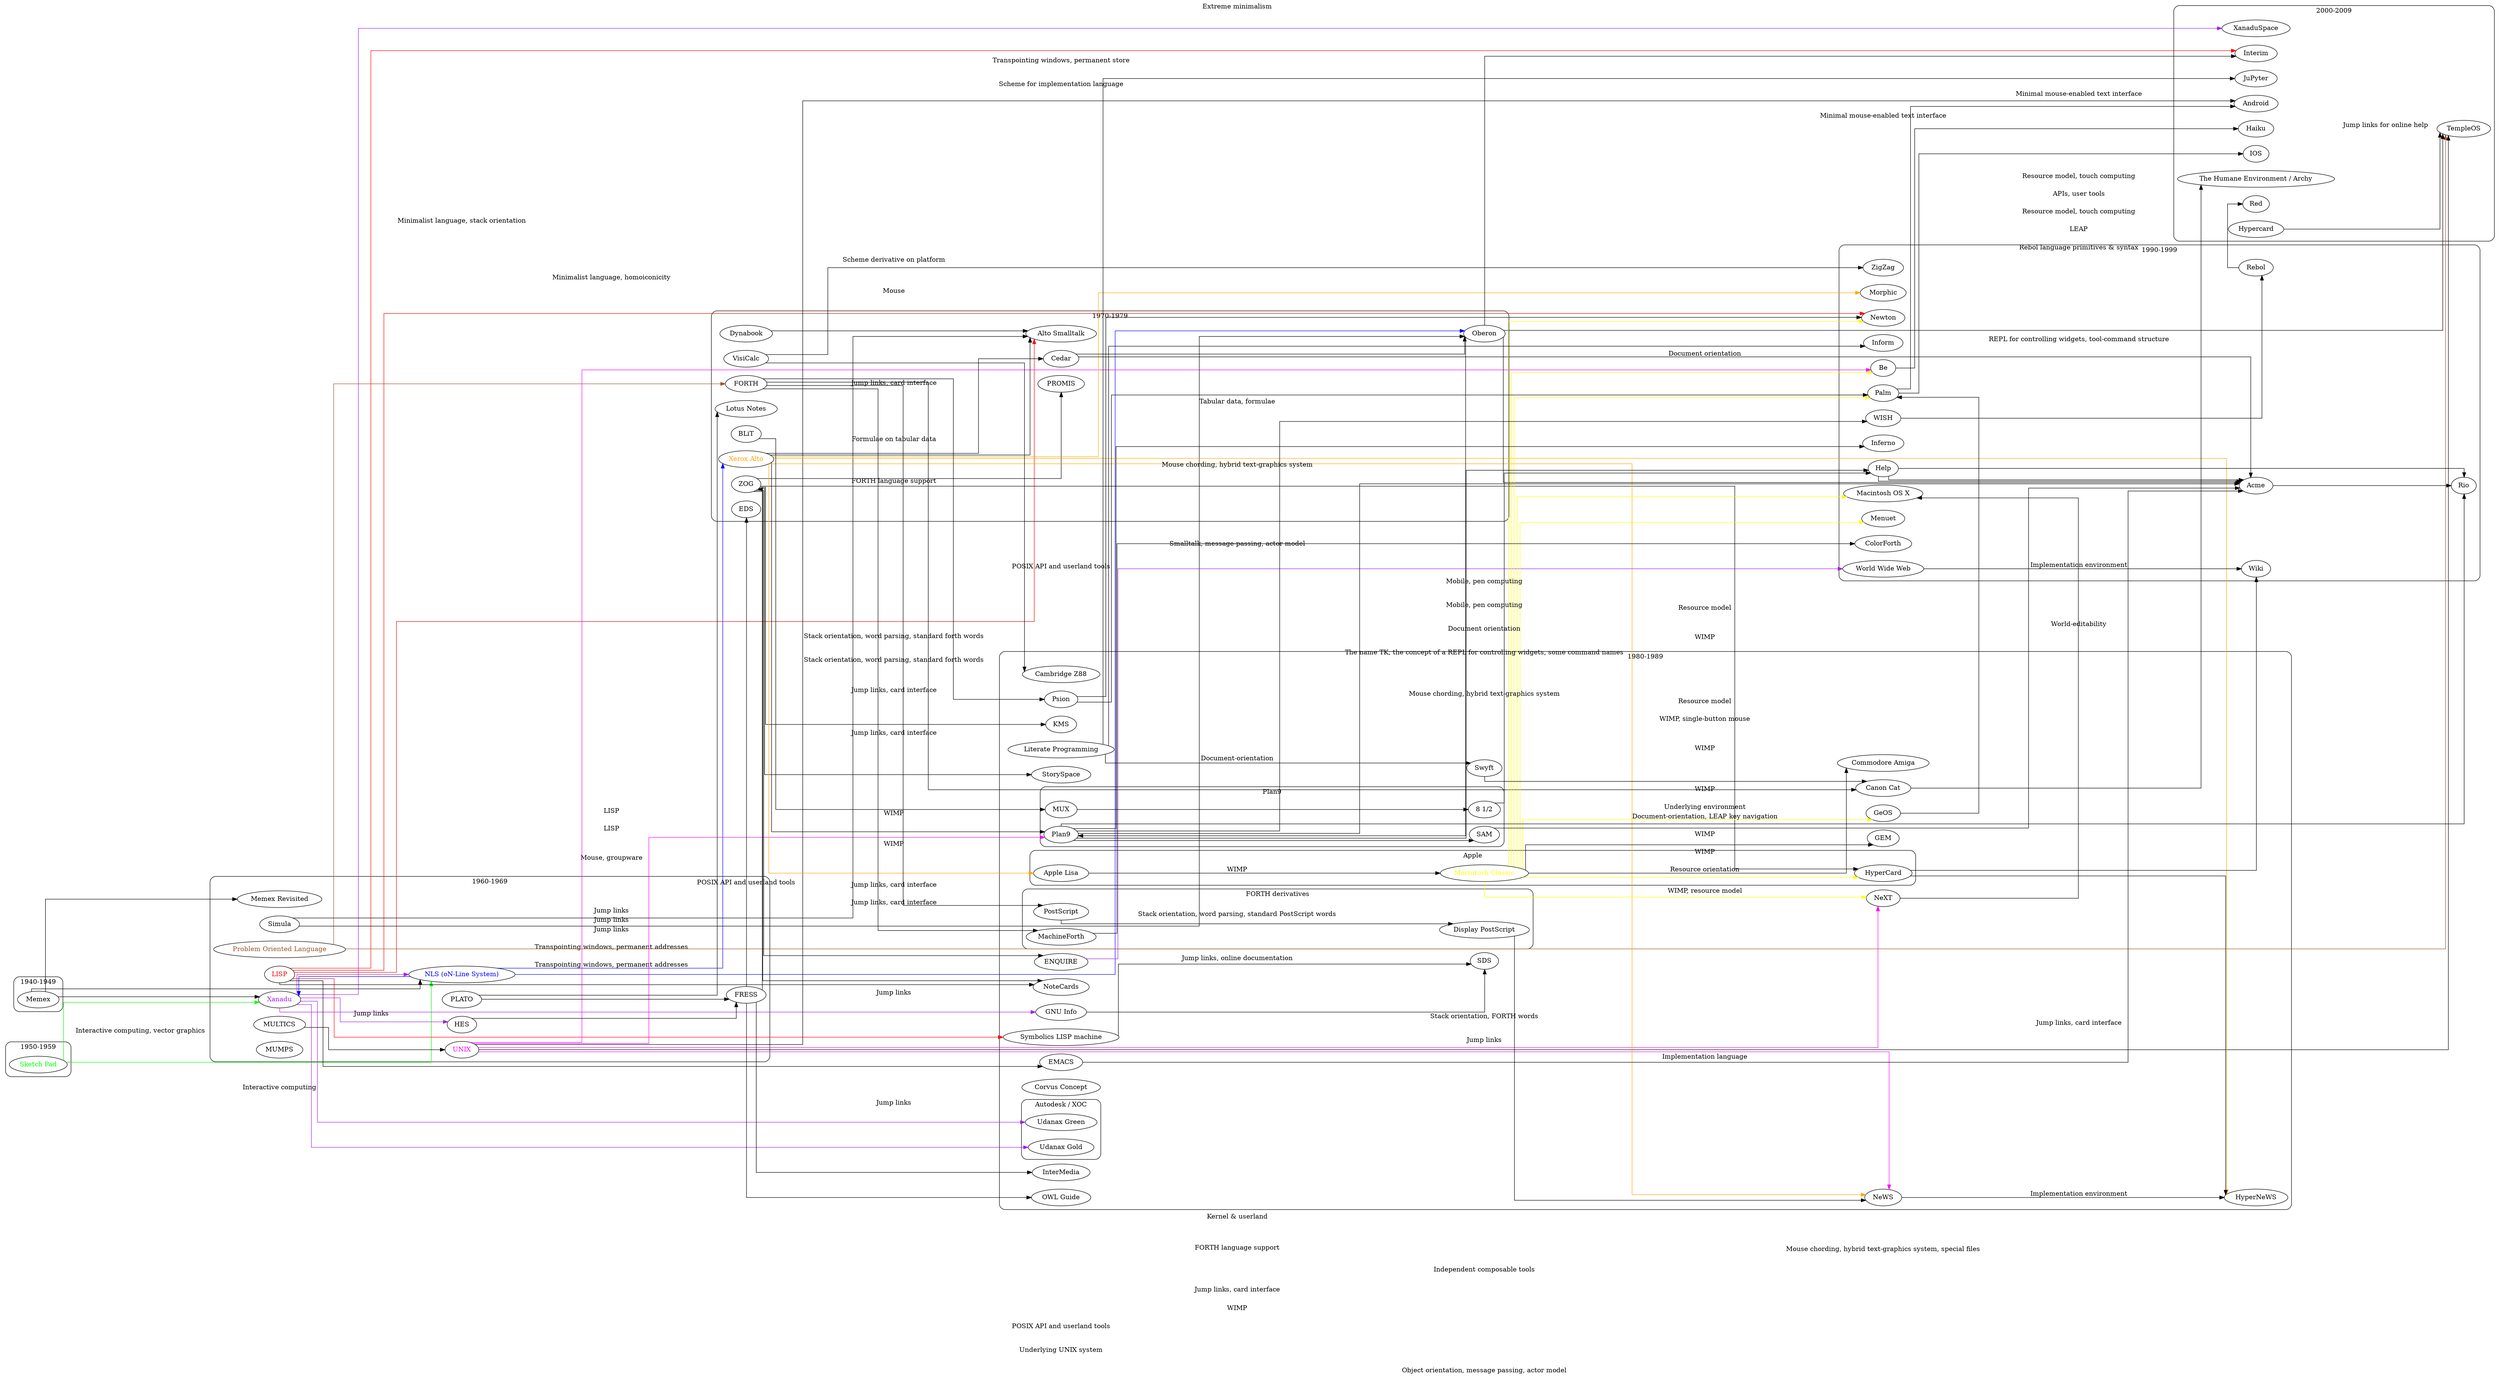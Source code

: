 digraph gui_family_tree {
	rankdir=LR;
	splines=ortho;
	style=rounded;
	subgraph "cluster_1940-1949" {
		label="1940-1949";
		"Memex";
		sortv=4
	}
	subgraph "cluster_1950-1959" {
		label="1950-1959";
		sortv=5
	}
	subgraph "cluster_1950-1959" { "Sketch Pad" [fontcolor=green];}
	subgraph "cluster_1960-1969" {
		label="1960-1969";
		sortv=6
	}
	subgraph "cluster_1960-1969" {
		"Xanadu" [fontcolor=purple];
		"NLS (oN-Line System)" [fontcolor=blue];
		"Problem Oriented Language" [fontcolor=sienna];
		"LISP" [fontcolor=red];
		"UNIX" [fontcolor=magenta];
		"Memex" -> "NLS (oN-Line System)";
		"Memex" -> "Xanadu";
		"Memex" -> "Memex Revisited";
		"Sketch Pad" -> "NLS (oN-Line System)" [color=green; label="Interactive computing"];
		"Sketch Pad" -> "Xanadu" [color=green; label="Interactive computing, vector graphics"];
		"NLS (oN-Line System)" -> "Xanadu" [color=blue];
		"Xanadu" -> "NLS (oN-Line System)" [color=purple];
		"MULTICS" -> "UNIX";
		"Simula";
		"MUMPS";
		"Xanadu" -> "HES" [color=purple; label="Jump links"];
		"HES" -> "FRESS";
		"PLATO" -> "FRESS";
	}
	subgraph "cluster_1970-1979" {
		label="1970-1979";
		sortv=7
	}
	subgraph "cluster_1970-1979" {
		"PLATO" -> "Lotus Notes";
		"FRESS" -> "ZOG" [label="Jump links"];
		"ZOG" -> "PROMIS"[label="Jump links, card interface"];
		subgraph "Xerox Alto" {
			label="Xerox Alto";
			"Xerox Alto" [fontcolor=orange];
			"Xerox Alto" -> "Cedar";
			"Dynabook" -> "Alto Smalltalk";
			"Xerox Alto" -> "Alto Smalltalk";
		}
		"Cedar" -> "Oberon";
		"Simula" -> "Oberon";
		"Simula" -> "Alto Smalltalk";
		"LISP" -> "Alto Smalltalk" [color=red; label="Minimalist language, homoiconicity"];
		"Problem Oriented Language" -> "FORTH" [color=sienna; label="Minimalist language, stack orientation"];
		"NLS (oN-Line System)" -> "Oberon" [color=blue; label="Mouse"];
		"NLS (oN-Line System)" -> "Xerox Alto" [color=blue; label="Mouse, groupware"];
		"VisiCalc";
		"FRESS" -> "EDS" [label="Jump links"];
		"BLiT";
	}
	subgraph "cluster_1980-1989" {
		label="1980-1989";
		sortv=8
	}
	subgraph "cluster_1980-1989" {
		"ZOG" -> "KMS" [label="Jump links, card interface"];
		"ZOG" -> "ENQUIRE" [label="Jump links, card interface"];
		"ZOG" -> "StorySpace" [label="Jump links, card interface"];
		"LISP" -> "Symbolics LISP machine" [color=red; label="LISP"];
		"LISP" -> "EMACS";
		"Symbolics LISP machine" -> "SDS";
		"Xanadu" -> "GNU Info" [color=purple; label="Jump links"];
		"GNU Info" -> "SDS" [label="Jump links, online documentation"];
		"FRESS" -> "OWL Guide" [label="Jump links"];
		"LISP" -> "NoteCards" [label="LISP"];
		"ZOG" -> "NoteCards" [label="Jump links, card interface"];
		"FRESS" -> "InterMedia" [label="Jump links"];
		"Corvus Concept";
		"VisiCalc" -> "Cambridge Z88" [label="Formulae on tabular data"];
		subgraph "cluster_xu" {
			label="Autodesk / XOC";
			"Xanadu" -> "Udanax Green" [color=purple; label="Transpointing windows, permanent addresses"];
			"Xanadu" -> "Udanax Gold" [color=purple; label="Transpointing windows, permanent addresses"];
		}
		subgraph "cluster_apple" {
			label="Apple";
			"Macintosh Classic" [fontcolor=yellow];
			"Xerox Alto" -> "Apple Lisa" [color=orange; label="WIMP"];
			"Apple Lisa" -> "Macintosh Classic" [label="WIMP"];
			"Macintosh Classic" -> "HyperCard" [color=yellow; label="Resource orientation"];
			"ZOG" -> "HyperCard" [label="Jump links, card interface"];
		}
		"UNIX" -> "NeXT" [color=magenta; label="POSIX API and userland tools"];
		"Macintosh Classic" -> "NeXT" [color=yellow; label="WIMP, resource model"];
		"Macintosh Classic" -> "GeOS" [color=yellow; label="WIMP"];
		subgraph "cluster_plan9" {
			label="Plan9";
			"BLiT" -> "MUX";
			"MUX" -> "8 1/2";
			"Plan9" -> "SAM";
			"UNIX" -> "Plan9" [color=magenta; label="POSIX API and userland tools"];
			"Oberon" -> "Plan9" [label="Mouse chording, hybrid text-graphics system"];
			"Xerox Alto" -> "Plan9" [label="WIMP"];
		} 
		"Literate Programming" -> "Swyft" [label="Document-orientation"];
		"Swyft" -> "Canon Cat" [label="Document-orientation, LEAP key navigation"];
		"FORTH" -> "Canon Cat" [label="FORTH language support"];
		"Macintosh Classic" -> "Commodore Amiga" [label="WIMP"];
		"Macintosh Classic" -> "GEM" [label="WIMP"];
		subgraph "cluster_forths" {
			label="FORTH derivatives";
			"FORTH" -> "MachineForth" [label="Stack orientation, word parsing, standard forth words"];
			"FORTH" -> "PostScript" [label="Stack orientation, word parsing, standard forth words"];
			"PostScript" -> "Display PostScript" [label="Stack orientation, word parsing, standard PostScript words"];
		}
		"FORTH" -> "Psion" [label="FORTH language support"];
		"UNIX" -> "NeWS" [color=magenta; label="Underlying UNIX system"];
		"Xerox Alto" -> "NeWS" [color=orange; label="WIMP"];
		"Xerox Alto" -> "HyperNeWS" [color=orange; label="Object orientation, message passing, actor model"];
		"Display PostScript" -> "NeWS" [label="Implementation language"];
		"NeWS" -> "HyperNeWS" [label="Implementation environment"];
		"HyperCard" -> "HyperNeWS" [label="Jump links, card interface"];
	}
	subgraph "cluster_1990-1999" {
		label="1990-1999";
		sortv=9
	}
	subgraph "cluster_1990-1999" {
		subgraph "Plan9_Inferno" {
			label="Plan9 / Inferno";
			"Plan9" -> "Help" [label="Mouse chording, hybrid text-graphics system"];
			"8 1/2" -> "Help" -> "Acme";
			"SAM" -> "Acme";
			"Help" -> "Acme";
			"Cedar" -> "Acme";
			"Plan9" -> "Acme";
			"Oberon" -> "Acme";
			"EMACS" -> "Acme";
			"Help" -> "Rio";
			"Acme" -> "Rio";
			"Plan9" -> "Rio" [label="Mouse chording, hybrid text-graphics system, special files"];
			"Plan9" -> "Inferno";
		}
		subgraph "pda" {
			label="PDA";
			"Psion" -> "Palm" [label="Mobile, pen computing"];
			"Psion" -> "Newton" [label="Mobile, pen computing"];
			"GeOS" -> "Palm";
			"Macintosh Classic" -> "Palm" [color=yellow; label="Resource model"];
			"Macintosh Classic" -> "Newton" [color=yellow; label="Resource model"];
			"LISP" -> "Newton" [color=red; label="Scheme derivative on platform"]
		}
		"VisiCalc" -> "ZigZag" [label="Tabular data, formulae"];
		"Macintosh Classic" -> "Macintosh OS X" [color=yellow; label="WIMP, single-button mouse"];
		"Macintosh Classic" -> "Menuet" [color=yellow; label="WIMP"];
		"Macintosh Classic" -> "Be" [color=yellow; label="WIMP"];
		"UNIX" -> "Be" [color=magenta; label="POSIX API and userland tools"];
		"Xerox Alto" -> "Morphic" [color=orange; label="Smalltalk, message-passing, actor model"];
		"NeXT" -> "Macintosh OS X" [label="Underlying environment"];
		"Plan9" -> "WISH" [label="The name TK, the concept of a REPL for controlling widgets, some command names"];
		"MachineForth" -> "ColorForth" [label="Stack orientation, FORTH words"];
		"Literate Programming" -> "Inform" [label="Document orientation"];
		"ENQUIRE" -> "World Wide Web" [color=purple; label="Jump links"];
		"World Wide Web" -> "Wiki" [label="Implementation environment"];
		"HyperCard" -> "Wiki" [label="World-editability"];
		"WISH" -> "Rebol" [label="REPL for controlling widgets, tool-command structure"];
	}
	subgraph "cluster_2000-2009" {
		label="2000-2009";
		sortv=10
	}
	subgraph "cluster_2000-2009" {
		subgraph "Mobile" {
			label="Mobile";
			"Palm" -> "Android" [label="Resource model, touch computing"];
			"UNIX" -> "Android" [label="Kernel & userland"];
			"Palm" -> "IOS" [label="Resource model, touch computing"];
		}
		"LISP" -> "Interim" [color=red; label="Scheme for implementation language"];
		"Problem Oriented Language" -> "TempleOS" [color=sienna; label="Extreme minimalism"];
		"Literate Programming" -> "JuPyter" [label="Document orientation"];
		"Be" -> "Haiku" [label="APIs, user tools"];
		"Canon Cat" -> "The Humane Environment / Archy" [label="LEAP"];
		"Oberon" -> "Interim" [label="Minimal mouse-enabled text interface"];
		"Oberon" -> "TempleOS" [label="Minimal mouse-enabled text interface"];
		"UNIX" -> "TempleOS" [label="Independent composable tools"];
		"Hypercard" -> "TempleOS" [label="Jump links for online help"];
		"Rebol" -> "Red" [label="Rebol language primitives & syntax"];
		"Xanadu" -> "XanaduSpace" [color=purple; label="Transpointing windows, permanent store"];
	}
} 
